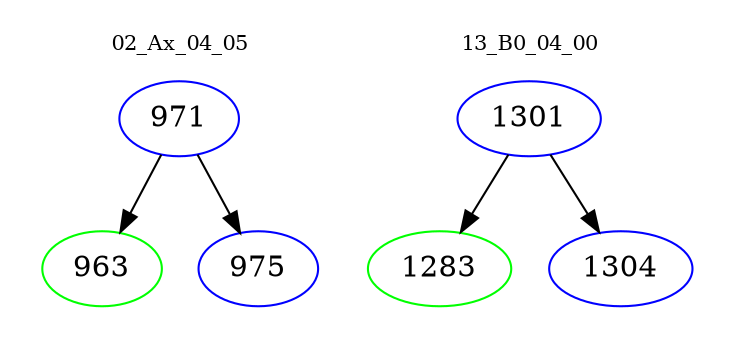 digraph{
subgraph cluster_0 {
color = white
label = "02_Ax_04_05";
fontsize=10;
T0_971 [label="971", color="blue"]
T0_971 -> T0_963 [color="black"]
T0_963 [label="963", color="green"]
T0_971 -> T0_975 [color="black"]
T0_975 [label="975", color="blue"]
}
subgraph cluster_1 {
color = white
label = "13_B0_04_00";
fontsize=10;
T1_1301 [label="1301", color="blue"]
T1_1301 -> T1_1283 [color="black"]
T1_1283 [label="1283", color="green"]
T1_1301 -> T1_1304 [color="black"]
T1_1304 [label="1304", color="blue"]
}
}
